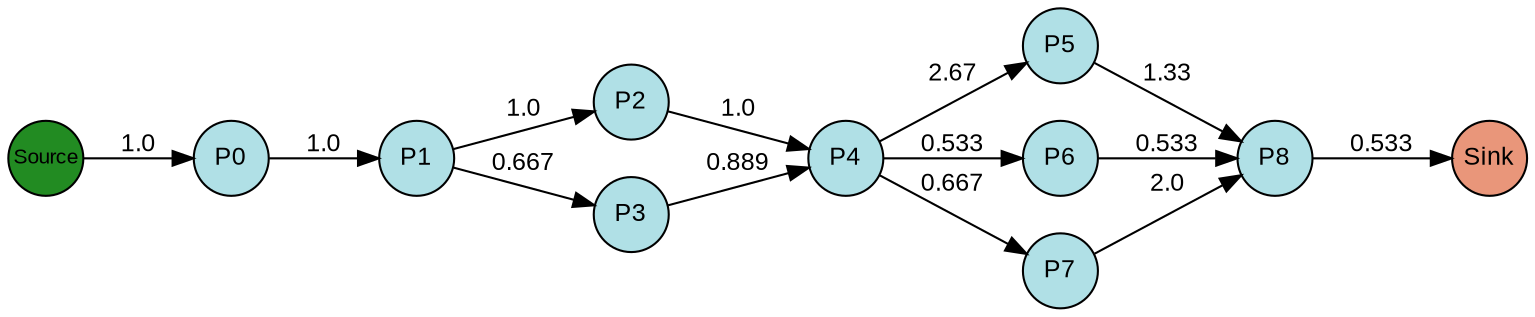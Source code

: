 digraph {
  splines=true;
node [margin=0 fontname=arial fontcolor=black fontsize=12 shape=circle width=0.5 fixedsize=true style=filled fillcolor=powderblue]
  1 [label="P0"]
  2 [label="P1"]
  3 [label="P2"]
  4 [label="P3"]
  5 [label="P4"]
  6 [label="P5"]
  7 [label="P6"]
  8 [label="P7"]
  9 [label="P8"]
  node [margin=0 fontname=arial fontcolor=black fontsize=10 shape=circle width=0.5 fixedsize=true style=filled fillcolor=forestgreen]
  10 [label="Source"]
  node [margin=0 fontname=arial fontcolor=black fontsize=12 shape=circle width=0.5 fixedsize=true style=filled fillcolor=darksalmon]
  11 [label="Sink"]
rankdir=LR
edge [margin=0 fontname=arial fontcolor=black fontsize=12]
   1 -> 2 [label="1.0"]
   2 -> 3 [label="1.0"]
   2 -> 4 [label="0.667"]
   3 -> 5 [label="1.0"]
   4 -> 5 [label="0.889"]
   5 -> 6 [label="2.67"]
   5 -> 7 [label="0.533"]
   5 -> 8 [label="0.667"]
   6 -> 9 [label="1.33"]
   7 -> 9 [label="0.533"]
   8 -> 9 [label="2.0"]
   10 -> 1 [label="1.0"]
   9 -> 11 [label="0.533"]

  {rank=same 10}
	{rank=same  1 }
	{rank=same  2 }
	{rank=same  3, 4 }
	{rank=same  5 }
	{rank=same  6, 7, 8 }
	{rank=same  9 }
  {rank=same 11}
}
